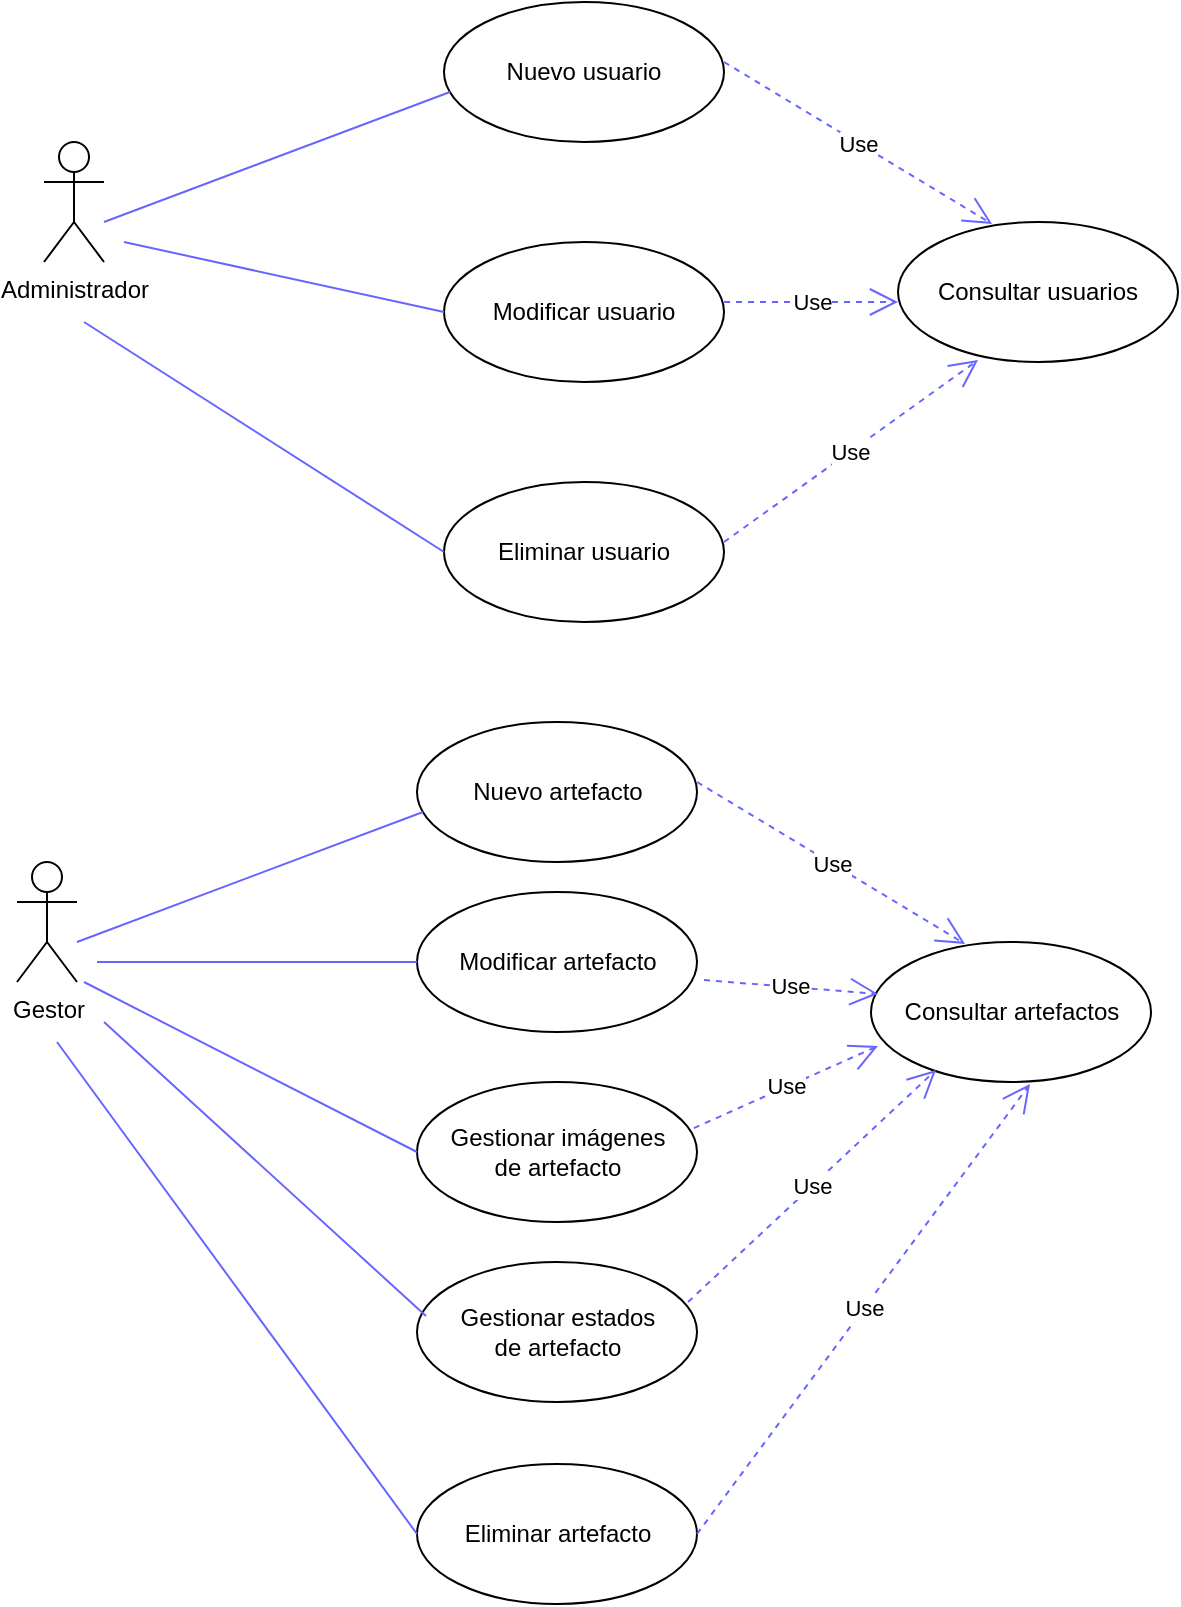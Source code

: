 <mxfile version="10.6.7" type="github"><diagram id="Vh-bdCGSBNEkK5sYlcRN" name="Page-1"><mxGraphModel dx="4747" dy="3239" grid="1" gridSize="10" guides="1" tooltips="1" connect="1" arrows="1" fold="1" page="1" pageScale="1" pageWidth="1169" pageHeight="827" math="0" shadow="0"><root><mxCell id="0"/><mxCell id="1" parent="0"/><mxCell id="Szc5mxI2r1fyYPMW7TiI-15" value="Administrador" style="shape=umlActor;verticalLabelPosition=bottom;labelBackgroundColor=#ffffff;verticalAlign=top;html=1;shadow=0;" parent="1" vertex="1"><mxGeometry x="-3420" y="-2350" width="30" height="60" as="geometry"/></mxCell><mxCell id="Szc5mxI2r1fyYPMW7TiI-22" value="Nuevo usuario" style="ellipse;whiteSpace=wrap;html=1;shadow=0;" parent="1" vertex="1"><mxGeometry x="-3220" y="-2420" width="140" height="70" as="geometry"/></mxCell><mxCell id="Szc5mxI2r1fyYPMW7TiI-23" value="Modificar usuario" style="ellipse;whiteSpace=wrap;html=1;shadow=0;" parent="1" vertex="1"><mxGeometry x="-3220" y="-2300" width="140" height="70" as="geometry"/></mxCell><mxCell id="Szc5mxI2r1fyYPMW7TiI-24" value="Eliminar usuario" style="ellipse;whiteSpace=wrap;html=1;shadow=0;" parent="1" vertex="1"><mxGeometry x="-3220" y="-2180" width="140" height="70" as="geometry"/></mxCell><mxCell id="RABKgvFmw7_f_iJ4wwDj-3" value="Consultar usuarios" style="ellipse;whiteSpace=wrap;html=1;shadow=0;" parent="1" vertex="1"><mxGeometry x="-2993" y="-2310" width="140" height="70" as="geometry"/></mxCell><mxCell id="hVyX5uOo1vzWKLY8SVAx-1" value="" style="endArrow=none;html=1;strokeColor=#6666FF;" parent="1" edge="1"><mxGeometry relative="1" as="geometry"><mxPoint x="-3390" y="-2310" as="sourcePoint"/><mxPoint x="-3217" y="-2375" as="targetPoint"/></mxGeometry></mxCell><mxCell id="hVyX5uOo1vzWKLY8SVAx-4" value="" style="endArrow=none;html=1;strokeColor=#6666FF;entryX=0;entryY=0.5;entryDx=0;entryDy=0;" parent="1" target="Szc5mxI2r1fyYPMW7TiI-23" edge="1"><mxGeometry relative="1" as="geometry"><mxPoint x="-3380" y="-2300" as="sourcePoint"/><mxPoint x="-3207" y="-2365" as="targetPoint"/></mxGeometry></mxCell><mxCell id="hVyX5uOo1vzWKLY8SVAx-5" value="" style="endArrow=none;html=1;strokeColor=#6666FF;entryX=0;entryY=0.5;entryDx=0;entryDy=0;" parent="1" target="Szc5mxI2r1fyYPMW7TiI-24" edge="1"><mxGeometry relative="1" as="geometry"><mxPoint x="-3400" y="-2260" as="sourcePoint"/><mxPoint x="-3237" y="-2265" as="targetPoint"/></mxGeometry></mxCell><mxCell id="hVyX5uOo1vzWKLY8SVAx-6" value="Use" style="endArrow=open;endSize=12;dashed=1;html=1;strokeColor=#6666FF;entryX=0.336;entryY=0.014;entryDx=0;entryDy=0;entryPerimeter=0;" parent="1" target="RABKgvFmw7_f_iJ4wwDj-3" edge="1"><mxGeometry width="160" relative="1" as="geometry"><mxPoint x="-3080" y="-2390" as="sourcePoint"/><mxPoint x="-2920" y="-2390" as="targetPoint"/></mxGeometry></mxCell><mxCell id="hVyX5uOo1vzWKLY8SVAx-7" value="Use" style="endArrow=open;endSize=12;dashed=1;html=1;strokeColor=#6666FF;" parent="1" edge="1"><mxGeometry width="160" relative="1" as="geometry"><mxPoint x="-3080" y="-2270" as="sourcePoint"/><mxPoint x="-2993" y="-2270" as="targetPoint"/></mxGeometry></mxCell><mxCell id="hVyX5uOo1vzWKLY8SVAx-8" value="Use" style="endArrow=open;endSize=12;dashed=1;html=1;strokeColor=#6666FF;entryX=0.286;entryY=0.986;entryDx=0;entryDy=0;entryPerimeter=0;" parent="1" target="RABKgvFmw7_f_iJ4wwDj-3" edge="1"><mxGeometry width="160" relative="1" as="geometry"><mxPoint x="-3080" y="-2150" as="sourcePoint"/><mxPoint x="-2950" y="-2250" as="targetPoint"/></mxGeometry></mxCell><mxCell id="YgxHLDHoU0OWEvNlz1Kh-1" value="Gestor" style="shape=umlActor;verticalLabelPosition=bottom;labelBackgroundColor=#ffffff;verticalAlign=top;html=1;shadow=0;" vertex="1" parent="1"><mxGeometry x="-3433.5" y="-1990" width="30" height="60" as="geometry"/></mxCell><mxCell id="YgxHLDHoU0OWEvNlz1Kh-2" value="Nuevo artefacto" style="ellipse;whiteSpace=wrap;html=1;shadow=0;" vertex="1" parent="1"><mxGeometry x="-3233.5" y="-2060" width="140" height="70" as="geometry"/></mxCell><mxCell id="YgxHLDHoU0OWEvNlz1Kh-3" value="Modificar artefacto" style="ellipse;whiteSpace=wrap;html=1;shadow=0;" vertex="1" parent="1"><mxGeometry x="-3233.5" y="-1975" width="140" height="70" as="geometry"/></mxCell><mxCell id="YgxHLDHoU0OWEvNlz1Kh-4" value="Eliminar artefacto" style="ellipse;whiteSpace=wrap;html=1;shadow=0;" vertex="1" parent="1"><mxGeometry x="-3233.5" y="-1689" width="140" height="70" as="geometry"/></mxCell><mxCell id="YgxHLDHoU0OWEvNlz1Kh-5" value="Consultar artefactos" style="ellipse;whiteSpace=wrap;html=1;shadow=0;" vertex="1" parent="1"><mxGeometry x="-3006.5" y="-1950" width="140" height="70" as="geometry"/></mxCell><mxCell id="YgxHLDHoU0OWEvNlz1Kh-6" value="" style="endArrow=none;html=1;strokeColor=#6666FF;" edge="1" parent="1"><mxGeometry relative="1" as="geometry"><mxPoint x="-3403.5" y="-1950" as="sourcePoint"/><mxPoint x="-3230.5" y="-2015" as="targetPoint"/></mxGeometry></mxCell><mxCell id="YgxHLDHoU0OWEvNlz1Kh-7" value="" style="endArrow=none;html=1;strokeColor=#6666FF;entryX=0;entryY=0.5;entryDx=0;entryDy=0;" edge="1" parent="1" target="YgxHLDHoU0OWEvNlz1Kh-3"><mxGeometry relative="1" as="geometry"><mxPoint x="-3393.5" y="-1940" as="sourcePoint"/><mxPoint x="-3220.5" y="-2005" as="targetPoint"/></mxGeometry></mxCell><mxCell id="YgxHLDHoU0OWEvNlz1Kh-8" value="" style="endArrow=none;html=1;strokeColor=#6666FF;entryX=0;entryY=0.5;entryDx=0;entryDy=0;" edge="1" parent="1" target="YgxHLDHoU0OWEvNlz1Kh-4"><mxGeometry relative="1" as="geometry"><mxPoint x="-3413.5" y="-1900" as="sourcePoint"/><mxPoint x="-3250.5" y="-1905" as="targetPoint"/></mxGeometry></mxCell><mxCell id="YgxHLDHoU0OWEvNlz1Kh-9" value="Use" style="endArrow=open;endSize=12;dashed=1;html=1;strokeColor=#6666FF;entryX=0.336;entryY=0.014;entryDx=0;entryDy=0;entryPerimeter=0;" edge="1" parent="1" target="YgxHLDHoU0OWEvNlz1Kh-5"><mxGeometry width="160" relative="1" as="geometry"><mxPoint x="-3093.5" y="-2030" as="sourcePoint"/><mxPoint x="-2933.5" y="-2030" as="targetPoint"/></mxGeometry></mxCell><mxCell id="YgxHLDHoU0OWEvNlz1Kh-10" value="Use" style="endArrow=open;endSize=12;dashed=1;html=1;strokeColor=#6666FF;exitX=1.025;exitY=0.629;exitDx=0;exitDy=0;exitPerimeter=0;entryX=0.025;entryY=0.371;entryDx=0;entryDy=0;entryPerimeter=0;" edge="1" parent="1" source="YgxHLDHoU0OWEvNlz1Kh-3" target="YgxHLDHoU0OWEvNlz1Kh-5"><mxGeometry width="160" relative="1" as="geometry"><mxPoint x="-3093.5" y="-1910" as="sourcePoint"/><mxPoint x="-3006.5" y="-1910" as="targetPoint"/></mxGeometry></mxCell><mxCell id="YgxHLDHoU0OWEvNlz1Kh-11" value="Use" style="endArrow=open;endSize=12;dashed=1;html=1;strokeColor=#6666FF;entryX=0.568;entryY=1.014;entryDx=0;entryDy=0;entryPerimeter=0;exitX=1;exitY=0.5;exitDx=0;exitDy=0;" edge="1" parent="1" target="YgxHLDHoU0OWEvNlz1Kh-5" source="YgxHLDHoU0OWEvNlz1Kh-4"><mxGeometry width="160" relative="1" as="geometry"><mxPoint x="-3093.5" y="-1790" as="sourcePoint"/><mxPoint x="-2963.5" y="-1890" as="targetPoint"/></mxGeometry></mxCell><mxCell id="YgxHLDHoU0OWEvNlz1Kh-14" value="&lt;div&gt;Gestionar imágenes&lt;/div&gt;&lt;div&gt;de artefacto&lt;br&gt;&lt;/div&gt;" style="ellipse;whiteSpace=wrap;html=1;shadow=0;" vertex="1" parent="1"><mxGeometry x="-3233.5" y="-1880" width="140" height="70" as="geometry"/></mxCell><mxCell id="YgxHLDHoU0OWEvNlz1Kh-15" value="" style="endArrow=none;html=1;strokeColor=#6666FF;entryX=0;entryY=0.5;entryDx=0;entryDy=0;" edge="1" parent="1" target="YgxHLDHoU0OWEvNlz1Kh-14"><mxGeometry relative="1" as="geometry"><mxPoint x="-3400" y="-1930" as="sourcePoint"/><mxPoint x="-3223" y="-1930" as="targetPoint"/></mxGeometry></mxCell><mxCell id="YgxHLDHoU0OWEvNlz1Kh-16" value="Use" style="endArrow=open;endSize=12;dashed=1;html=1;strokeColor=#6666FF;entryX=0.025;entryY=0.743;entryDx=0;entryDy=0;entryPerimeter=0;exitX=0.989;exitY=0.329;exitDx=0;exitDy=0;exitPerimeter=0;" edge="1" parent="1" source="YgxHLDHoU0OWEvNlz1Kh-14" target="YgxHLDHoU0OWEvNlz1Kh-5"><mxGeometry width="160" relative="1" as="geometry"><mxPoint x="-3090" y="-1870" as="sourcePoint"/><mxPoint x="-2930" y="-1870" as="targetPoint"/></mxGeometry></mxCell><mxCell id="YgxHLDHoU0OWEvNlz1Kh-17" value="&lt;div&gt;Gestionar estados&lt;/div&gt;&lt;div&gt; de artefacto&lt;br&gt;&lt;/div&gt;" style="ellipse;whiteSpace=wrap;html=1;shadow=0;" vertex="1" parent="1"><mxGeometry x="-3233.5" y="-1790" width="140" height="70" as="geometry"/></mxCell><mxCell id="YgxHLDHoU0OWEvNlz1Kh-18" value="Use" style="endArrow=open;endSize=12;dashed=1;html=1;strokeColor=#6666FF;entryX=0.232;entryY=0.914;entryDx=0;entryDy=0;entryPerimeter=0;exitX=0.968;exitY=0.286;exitDx=0;exitDy=0;exitPerimeter=0;" edge="1" parent="1" source="YgxHLDHoU0OWEvNlz1Kh-17" target="YgxHLDHoU0OWEvNlz1Kh-5"><mxGeometry width="160" relative="1" as="geometry"><mxPoint x="-3093.5" y="-1755" as="sourcePoint"/><mxPoint x="-2933.5" y="-1755" as="targetPoint"/></mxGeometry></mxCell><mxCell id="YgxHLDHoU0OWEvNlz1Kh-19" value="" style="endArrow=none;html=1;strokeColor=#6666FF;entryX=0.032;entryY=0.386;entryDx=0;entryDy=0;entryPerimeter=0;" edge="1" parent="1" target="YgxHLDHoU0OWEvNlz1Kh-17"><mxGeometry relative="1" as="geometry"><mxPoint x="-3390" y="-1910" as="sourcePoint"/><mxPoint x="-3223" y="-1830" as="targetPoint"/></mxGeometry></mxCell></root></mxGraphModel></diagram></mxfile>